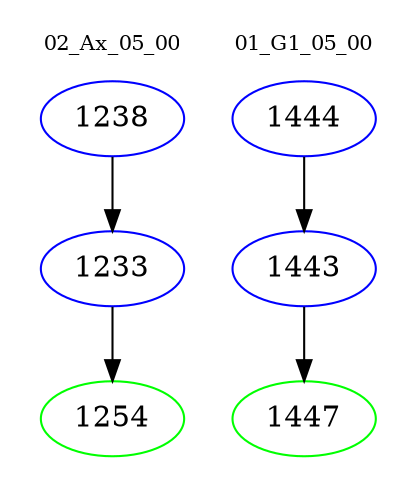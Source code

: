 digraph{
subgraph cluster_0 {
color = white
label = "02_Ax_05_00";
fontsize=10;
T0_1238 [label="1238", color="blue"]
T0_1238 -> T0_1233 [color="black"]
T0_1233 [label="1233", color="blue"]
T0_1233 -> T0_1254 [color="black"]
T0_1254 [label="1254", color="green"]
}
subgraph cluster_1 {
color = white
label = "01_G1_05_00";
fontsize=10;
T1_1444 [label="1444", color="blue"]
T1_1444 -> T1_1443 [color="black"]
T1_1443 [label="1443", color="blue"]
T1_1443 -> T1_1447 [color="black"]
T1_1447 [label="1447", color="green"]
}
}
